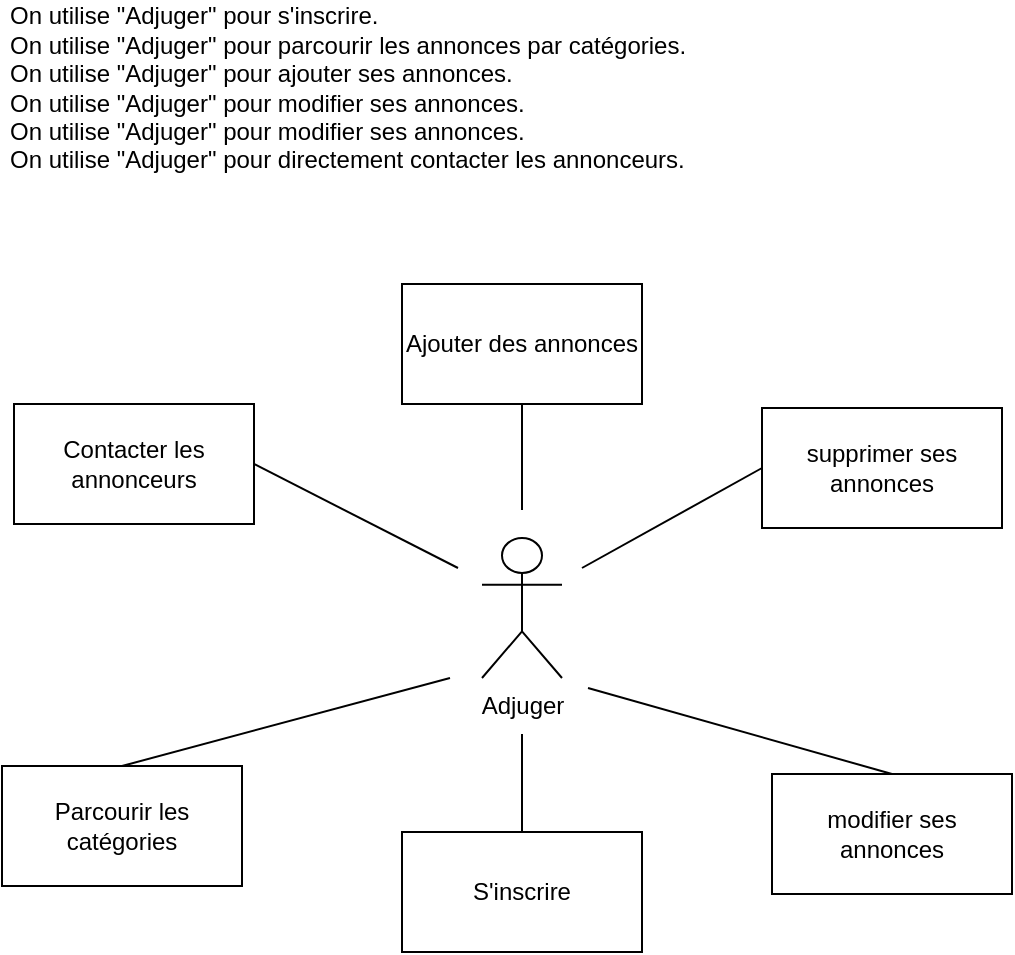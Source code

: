 <mxfile version="14.1.8" type="device"><diagram id="bJmNU--2hyGFAaiD2pXV" name="Page-1"><mxGraphModel dx="749" dy="583" grid="0" gridSize="10" guides="1" tooltips="1" connect="1" arrows="1" fold="1" page="1" pageScale="1" pageWidth="827" pageHeight="1169" math="0" shadow="0"><root><mxCell id="0"/><mxCell id="1" parent="0"/><mxCell id="It_Pz7CVpYuebFM5wpr2-8" value="S'inscrire" style="rounded=0;whiteSpace=wrap;html=1;" parent="1" vertex="1"><mxGeometry x="378" y="664" width="120" height="60" as="geometry"/></mxCell><mxCell id="It_Pz7CVpYuebFM5wpr2-9" value="Ajouter des annonces" style="rounded=0;whiteSpace=wrap;html=1;" parent="1" vertex="1"><mxGeometry x="378" y="390" width="120" height="60" as="geometry"/></mxCell><mxCell id="It_Pz7CVpYuebFM5wpr2-11" value="Parcourir les catégories" style="rounded=0;whiteSpace=wrap;html=1;" parent="1" vertex="1"><mxGeometry x="178" y="631" width="120" height="60" as="geometry"/></mxCell><mxCell id="It_Pz7CVpYuebFM5wpr2-12" value="Contacter les annonceurs" style="rounded=0;whiteSpace=wrap;html=1;" parent="1" vertex="1"><mxGeometry x="184" y="450" width="120" height="60" as="geometry"/></mxCell><mxCell id="It_Pz7CVpYuebFM5wpr2-13" value="" style="endArrow=none;html=1;exitX=1;exitY=0.5;exitDx=0;exitDy=0;" parent="1" source="It_Pz7CVpYuebFM5wpr2-12" edge="1"><mxGeometry width="50" height="50" relative="1" as="geometry"><mxPoint x="409" y="589" as="sourcePoint"/><mxPoint x="406" y="532" as="targetPoint"/></mxGeometry></mxCell><mxCell id="It_Pz7CVpYuebFM5wpr2-14" value="" style="endArrow=none;html=1;entryX=0.5;entryY=1;entryDx=0;entryDy=0;" parent="1" target="It_Pz7CVpYuebFM5wpr2-9" edge="1"><mxGeometry width="50" height="50" relative="1" as="geometry"><mxPoint x="438" y="503" as="sourcePoint"/><mxPoint x="459" y="539" as="targetPoint"/></mxGeometry></mxCell><mxCell id="It_Pz7CVpYuebFM5wpr2-15" value="" style="endArrow=none;html=1;entryX=0.5;entryY=0;entryDx=0;entryDy=0;" parent="1" target="It_Pz7CVpYuebFM5wpr2-8" edge="1"><mxGeometry width="50" height="50" relative="1" as="geometry"><mxPoint x="438" y="615" as="sourcePoint"/><mxPoint x="459" y="539" as="targetPoint"/></mxGeometry></mxCell><mxCell id="It_Pz7CVpYuebFM5wpr2-16" value="" style="endArrow=none;html=1;exitX=0.5;exitY=0;exitDx=0;exitDy=0;" parent="1" source="It_Pz7CVpYuebFM5wpr2-11" edge="1"><mxGeometry width="50" height="50" relative="1" as="geometry"><mxPoint x="409" y="589" as="sourcePoint"/><mxPoint x="402" y="587" as="targetPoint"/></mxGeometry></mxCell><mxCell id="It_Pz7CVpYuebFM5wpr2-20" value="On utilise &quot;Adjuger&quot; pour s'inscrire.&lt;br&gt;On utilise &quot;Adjuger&quot; pour parcourir les annonces par catégories.&lt;br&gt;On utilise &quot;Adjuger&quot; pour ajouter ses annonces.&lt;br&gt;On utilise &quot;Adjuger&quot; pour modifier ses annonces.&lt;br&gt;On utilise &quot;Adjuger&quot; pour modifier ses annonces.&lt;br&gt;On utilise &quot;Adjuger&quot; pour directement contacter les annonceurs.&lt;br&gt;" style="text;html=1;align=left;verticalAlign=middle;resizable=0;points=[];autosize=1;" parent="1" vertex="1"><mxGeometry x="180" y="248" width="348" height="88" as="geometry"/></mxCell><mxCell id="q6Ampr7bIjMhnkxtXBCV-2" value="&lt;span&gt;modifier ses annonces&lt;/span&gt;" style="rounded=0;whiteSpace=wrap;html=1;" vertex="1" parent="1"><mxGeometry x="563" y="635" width="120" height="60" as="geometry"/></mxCell><mxCell id="q6Ampr7bIjMhnkxtXBCV-3" value="&lt;span&gt;supprimer ses annonces&lt;/span&gt;" style="rounded=0;whiteSpace=wrap;html=1;" vertex="1" parent="1"><mxGeometry x="558" y="452" width="120" height="60" as="geometry"/></mxCell><mxCell id="It_Pz7CVpYuebFM5wpr2-5" value="Adjuger" style="shape=umlActor;verticalLabelPosition=bottom;verticalAlign=top;html=1;outlineConnect=0;" parent="1" vertex="1"><mxGeometry x="418" y="517" width="40" height="70" as="geometry"/></mxCell><mxCell id="q6Ampr7bIjMhnkxtXBCV-5" value="" style="endArrow=none;html=1;entryX=0.5;entryY=0;entryDx=0;entryDy=0;" edge="1" parent="1" target="q6Ampr7bIjMhnkxtXBCV-2"><mxGeometry width="50" height="50" relative="1" as="geometry"><mxPoint x="471" y="592" as="sourcePoint"/><mxPoint x="428" y="550.333" as="targetPoint"/></mxGeometry></mxCell><mxCell id="q6Ampr7bIjMhnkxtXBCV-6" value="" style="endArrow=none;html=1;entryX=0;entryY=0.5;entryDx=0;entryDy=0;" edge="1" parent="1" target="q6Ampr7bIjMhnkxtXBCV-3"><mxGeometry width="50" height="50" relative="1" as="geometry"><mxPoint x="468" y="532" as="sourcePoint"/><mxPoint x="634" y="609" as="targetPoint"/></mxGeometry></mxCell></root></mxGraphModel></diagram></mxfile>